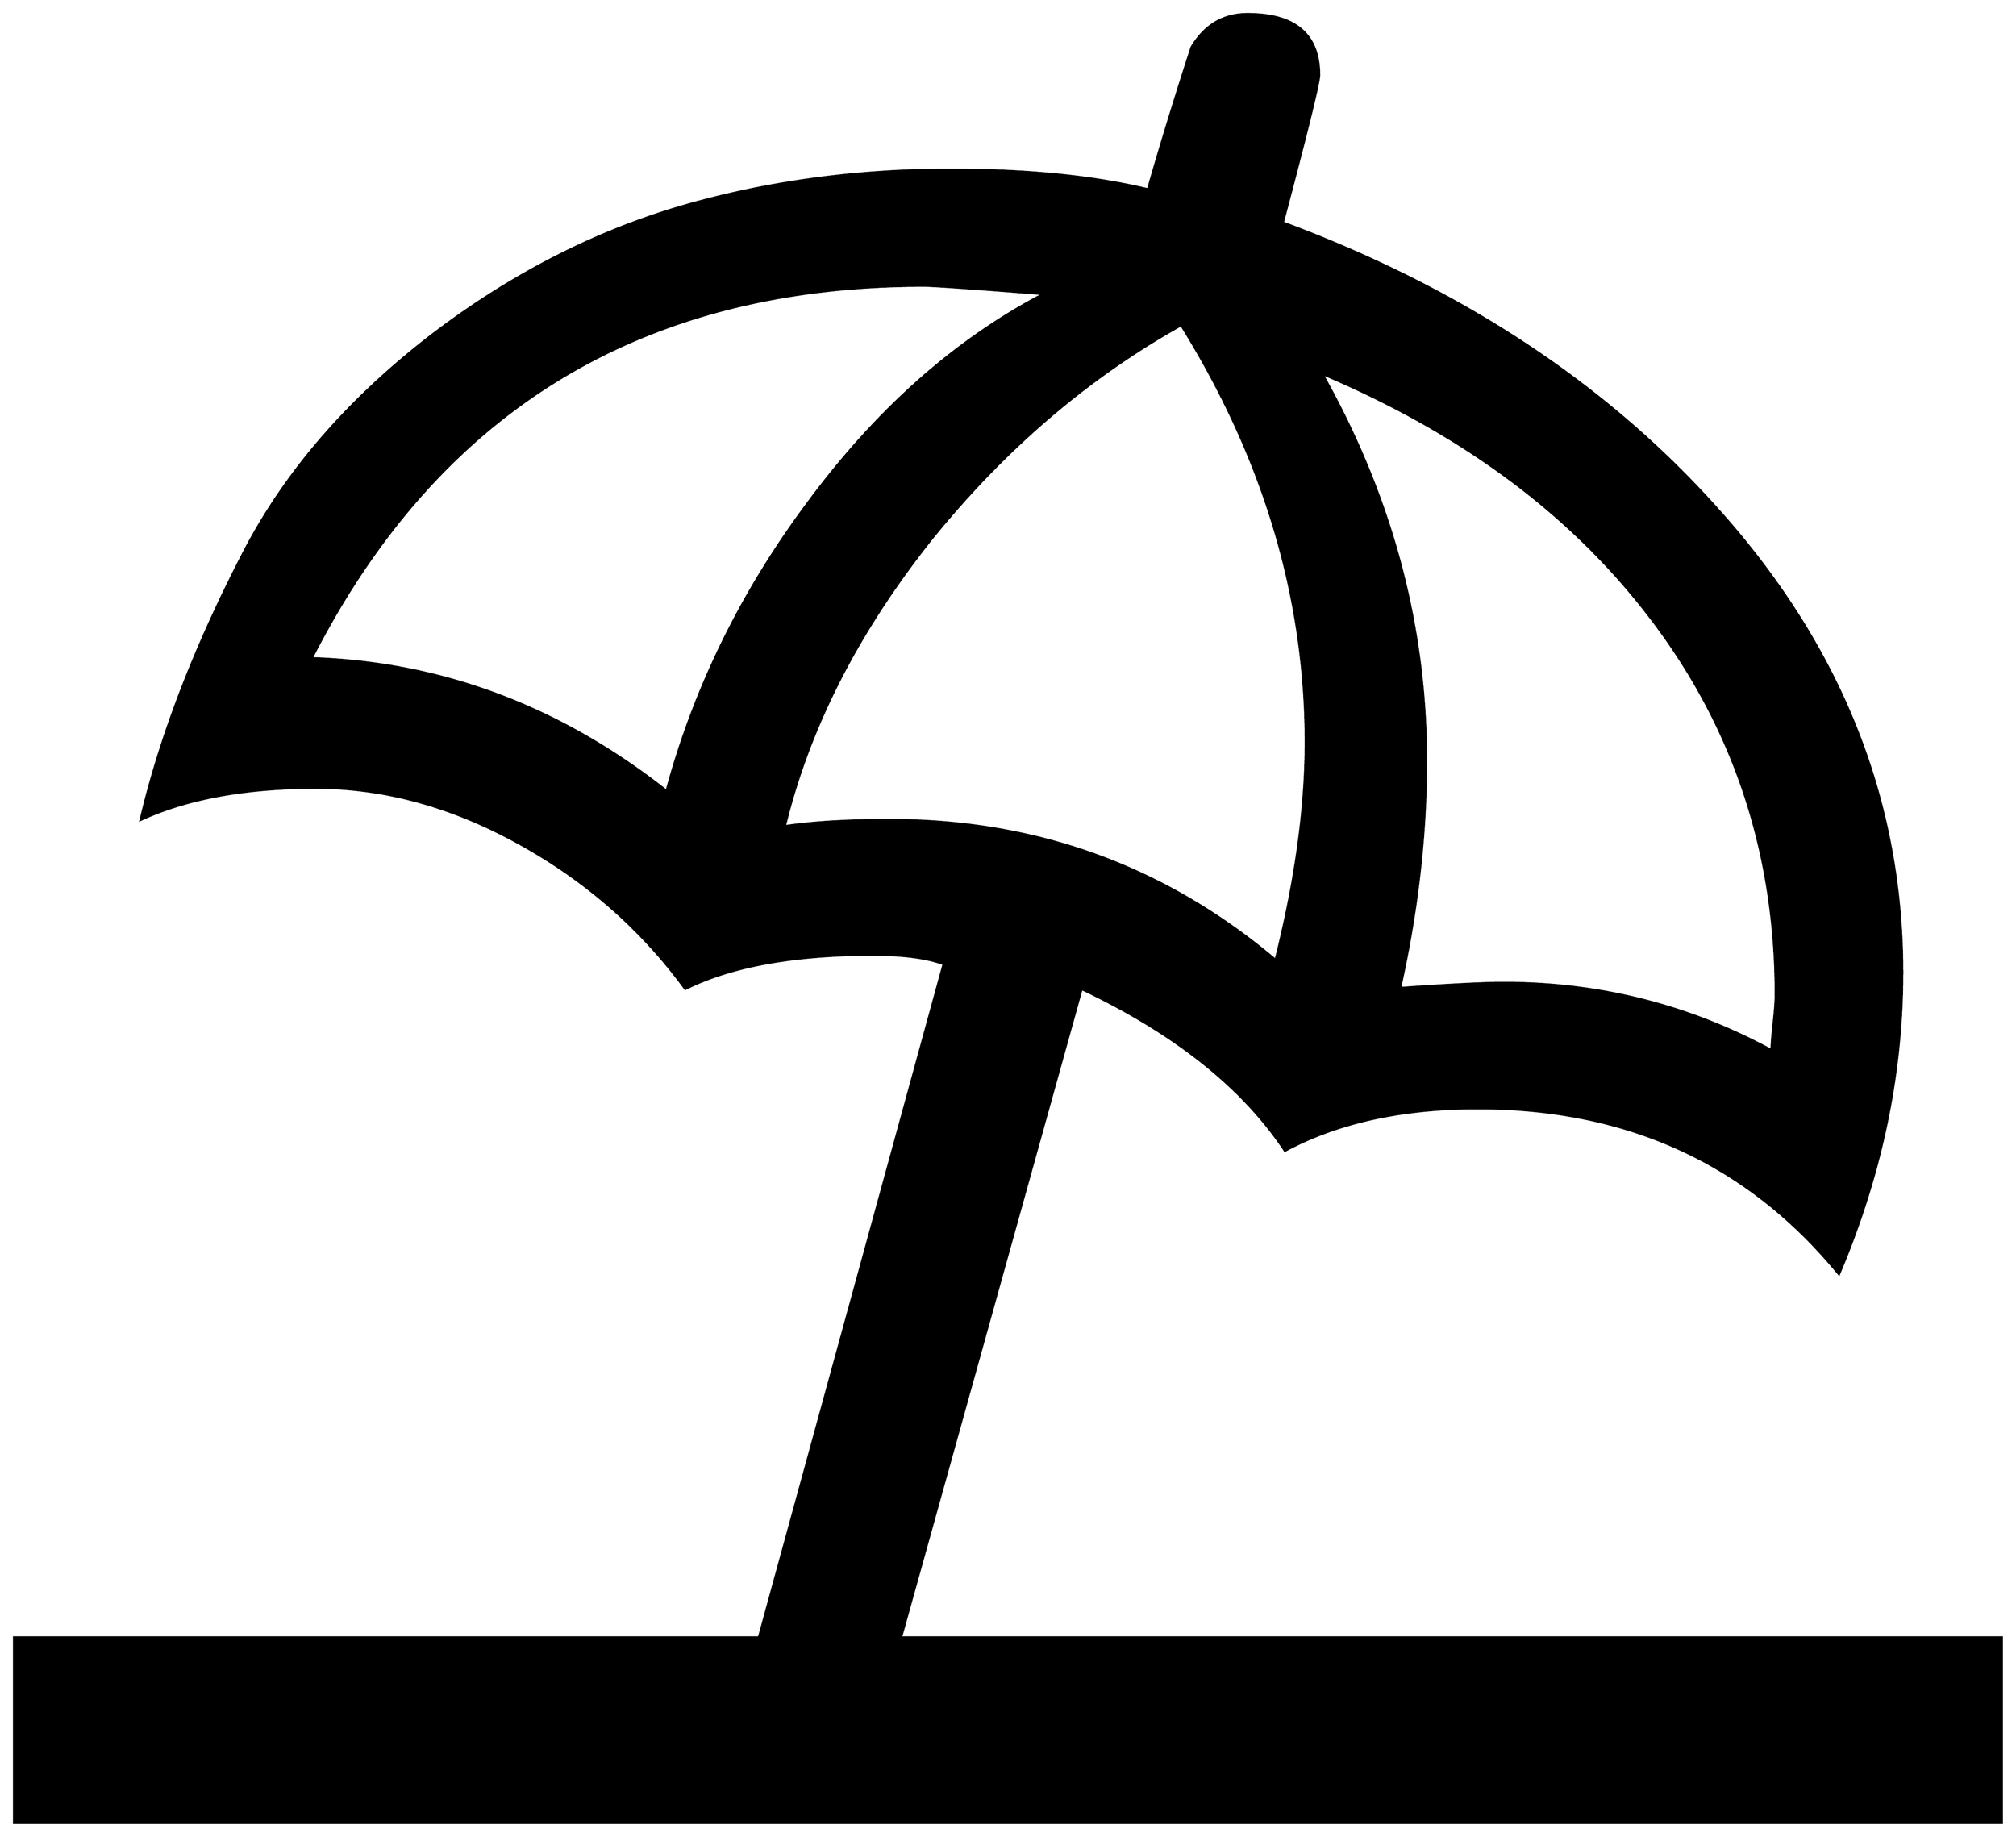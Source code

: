 


\begin{tikzpicture}[y=0.80pt, x=0.80pt, yscale=-1.0, xscale=1.0, inner sep=0pt, outer sep=0pt]
\begin{scope}[shift={(100.0,1724.0)},nonzero rule]
  \path[draw=.,fill=.,line width=1.600pt] (1982.0,272.0) --
    (66.0,272.0) -- (66.0,93.0) -- (784.0,93.0) --
    (962.0,-556.0) .. controls (946.0,-562.0) and (923.333,-565.0)
    .. (894.0,-565.0) .. controls (817.333,-565.0) and
    (757.0,-554.0) .. (713.0,-532.0) .. controls (671.667,-588.667)
    and (619.667,-634.667) .. (557.0,-670.0) .. controls
    (491.0,-707.333) and (424.333,-726.0) .. (357.0,-726.0) ..
    controls (289.0,-726.0) and (232.667,-715.667) .. (188.0,-695.0)
    .. controls (207.333,-777.0) and (241.0,-864.0) ..
    (289.0,-956.0) .. controls (329.667,-1033.333) and
    (390.667,-1103.0) .. (472.0,-1165.0) .. controls
    (550.667,-1224.333) and (634.0,-1266.0) .. (722.0,-1290.0) ..
    controls (800.0,-1311.333) and (882.333,-1322.0) ..
    (969.0,-1322.0) .. controls (1043.0,-1322.0) and
    (1106.333,-1315.667) .. (1159.0,-1303.0) .. controls
    (1171.0,-1345.0) and (1185.0,-1390.667) .. (1201.0,-1440.0) ..
    controls (1213.667,-1461.333) and (1231.667,-1472.0) ..
    (1255.0,-1472.0) .. controls (1301.0,-1472.0) and
    (1324.0,-1452.333) .. (1324.0,-1413.0) .. controls
    (1324.0,-1406.333) and (1312.333,-1359.0) .. (1289.0,-1271.0) ..
    controls (1459.0,-1207.667) and (1597.333,-1117.0) ..
    (1704.0,-999.0) .. controls (1825.333,-865.667) and
    (1886.0,-715.333) .. (1886.0,-548.0) .. controls
    (1886.0,-450.0) and (1865.667,-353.0) .. (1825.0,-257.0) ..
    controls (1737.667,-363.667) and (1621.667,-417.0) ..
    (1477.0,-417.0) .. controls (1403.667,-417.0) and
    (1341.667,-403.333) .. (1291.0,-376.0) .. controls
    (1250.333,-437.333) and (1185.0,-489.333) .. (1095.0,-532.0) --
    (921.0,93.0) -- (1982.0,93.0) -- (1982.0,272.0) --
    cycle(1764.0,-527.0) .. controls (1764.0,-665.0) and
    (1723.0,-787.0) .. (1641.0,-893.0) .. controls
    (1565.667,-991.0) and (1461.0,-1068.333) .. (1327.0,-1125.0) ..
    controls (1393.667,-1006.333) and (1427.0,-882.0) ..
    (1427.0,-752.0) .. controls (1427.0,-680.667) and
    (1418.667,-607.667) .. (1402.0,-533.0) .. controls
    (1449.333,-536.333) and (1482.667,-538.0) .. (1502.0,-538.0) ..
    controls (1594.0,-538.0) and (1680.0,-516.333) ..
    (1760.0,-473.0) .. controls (1760.0,-478.333) and
    (1760.667,-487.0) .. (1762.0,-499.0) .. controls
    (1763.333,-511.0) and (1764.0,-520.333) .. (1764.0,-527.0) --
    cycle(1311.0,-770.0) .. controls (1311.0,-909.333) and
    (1271.0,-1043.333) .. (1191.0,-1172.0) .. controls
    (1101.667,-1122.0) and (1022.0,-1054.0) .. (952.0,-968.0) ..
    controls (880.0,-878.0) and (832.333,-785.0) .. (809.0,-689.0)
    .. controls (835.667,-693.0) and (869.333,-695.0) ..
    (910.0,-695.0) .. controls (1051.333,-695.0) and
    (1175.333,-650.0) .. (1282.0,-560.0) .. controls
    (1301.333,-636.667) and (1311.0,-706.667) .. (1311.0,-770.0) --
    cycle(1058.0,-1202.0) .. controls (990.667,-1207.333) and
    (952.333,-1210.0) .. (943.0,-1210.0) .. controls
    (671.667,-1210.0) and (475.0,-1090.333) .. (353.0,-851.0) ..
    controls (477.667,-847.0) and (591.667,-804.333) .. (695.0,-723.0)
    .. controls (721.667,-821.667) and (766.667,-913.667) ..
    (830.0,-999.0) .. controls (896.667,-1089.667) and
    (972.667,-1157.333) .. (1058.0,-1202.0) -- cycle;
\end{scope}

\end{tikzpicture}

